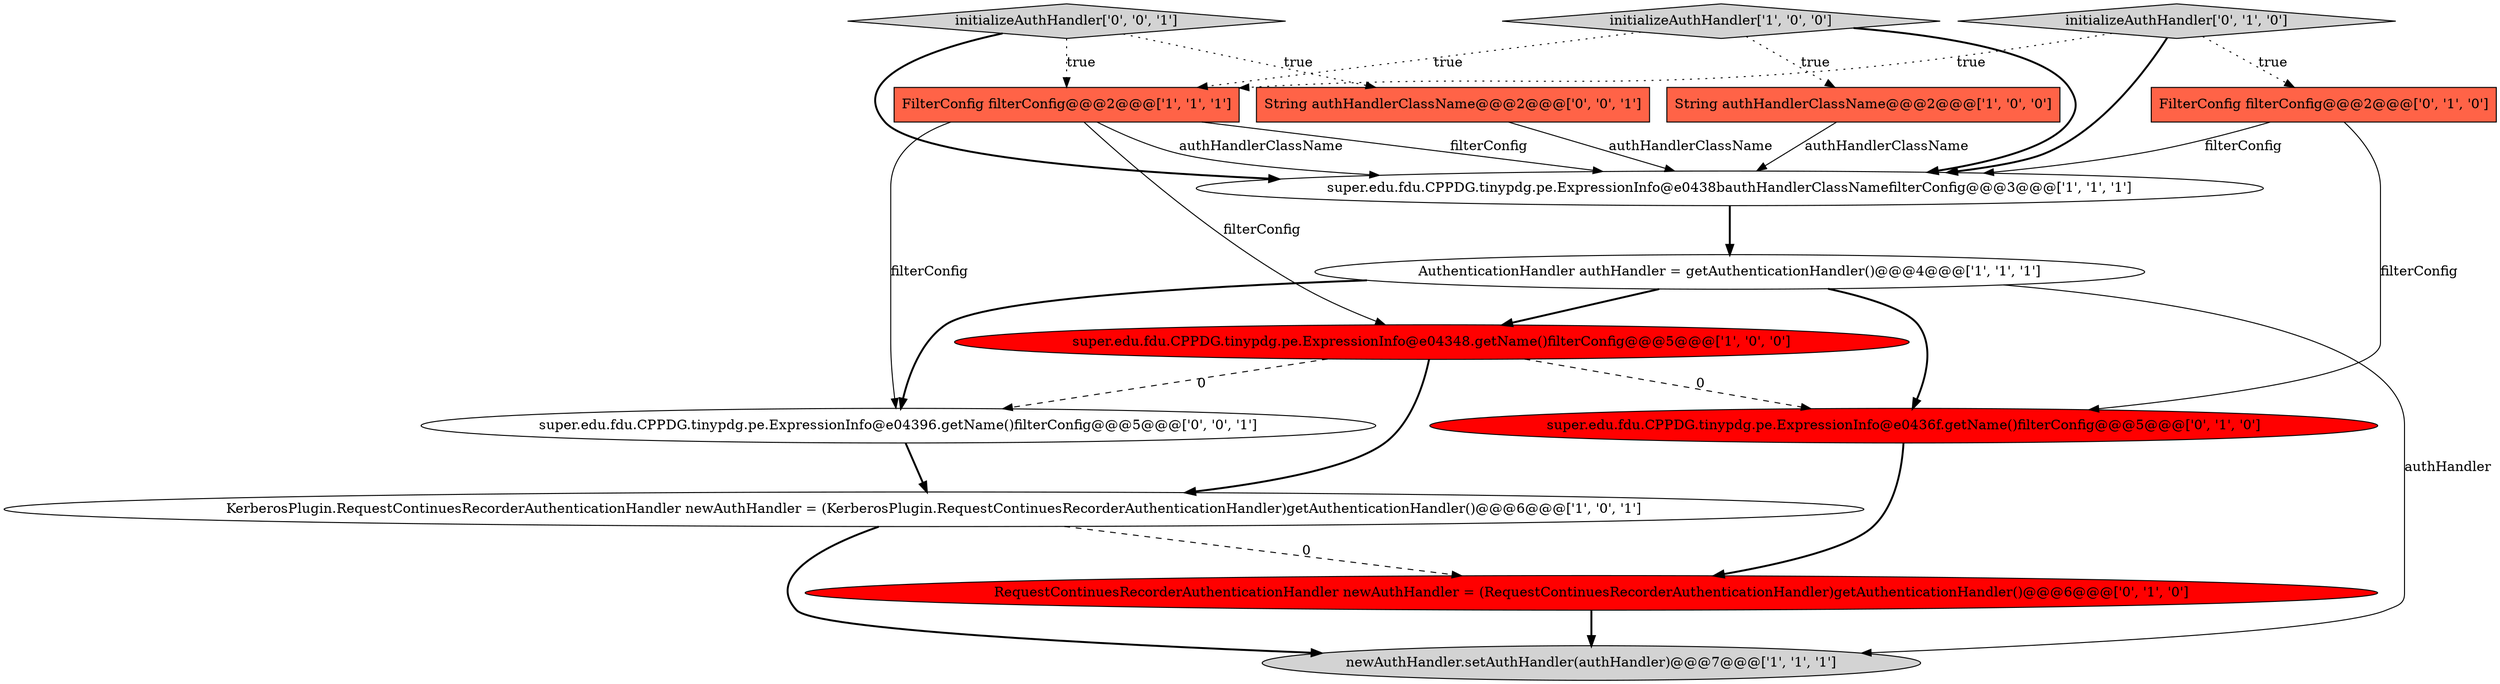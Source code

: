 digraph {
1 [style = filled, label = "newAuthHandler.setAuthHandler(authHandler)@@@7@@@['1', '1', '1']", fillcolor = lightgray, shape = ellipse image = "AAA0AAABBB1BBB"];
9 [style = filled, label = "FilterConfig filterConfig@@@2@@@['0', '1', '0']", fillcolor = tomato, shape = box image = "AAA0AAABBB2BBB"];
6 [style = filled, label = "FilterConfig filterConfig@@@2@@@['1', '1', '1']", fillcolor = tomato, shape = box image = "AAA0AAABBB1BBB"];
8 [style = filled, label = "initializeAuthHandler['0', '1', '0']", fillcolor = lightgray, shape = diamond image = "AAA0AAABBB2BBB"];
7 [style = filled, label = "KerberosPlugin.RequestContinuesRecorderAuthenticationHandler newAuthHandler = (KerberosPlugin.RequestContinuesRecorderAuthenticationHandler)getAuthenticationHandler()@@@6@@@['1', '0', '1']", fillcolor = white, shape = ellipse image = "AAA0AAABBB1BBB"];
14 [style = filled, label = "initializeAuthHandler['0', '0', '1']", fillcolor = lightgray, shape = diamond image = "AAA0AAABBB3BBB"];
12 [style = filled, label = "super.edu.fdu.CPPDG.tinypdg.pe.ExpressionInfo@e04396.getName()filterConfig@@@5@@@['0', '0', '1']", fillcolor = white, shape = ellipse image = "AAA0AAABBB3BBB"];
5 [style = filled, label = "super.edu.fdu.CPPDG.tinypdg.pe.ExpressionInfo@e0438bauthHandlerClassNamefilterConfig@@@3@@@['1', '1', '1']", fillcolor = white, shape = ellipse image = "AAA0AAABBB1BBB"];
4 [style = filled, label = "String authHandlerClassName@@@2@@@['1', '0', '0']", fillcolor = tomato, shape = box image = "AAA0AAABBB1BBB"];
3 [style = filled, label = "AuthenticationHandler authHandler = getAuthenticationHandler()@@@4@@@['1', '1', '1']", fillcolor = white, shape = ellipse image = "AAA0AAABBB1BBB"];
2 [style = filled, label = "initializeAuthHandler['1', '0', '0']", fillcolor = lightgray, shape = diamond image = "AAA0AAABBB1BBB"];
11 [style = filled, label = "RequestContinuesRecorderAuthenticationHandler newAuthHandler = (RequestContinuesRecorderAuthenticationHandler)getAuthenticationHandler()@@@6@@@['0', '1', '0']", fillcolor = red, shape = ellipse image = "AAA1AAABBB2BBB"];
0 [style = filled, label = "super.edu.fdu.CPPDG.tinypdg.pe.ExpressionInfo@e04348.getName()filterConfig@@@5@@@['1', '0', '0']", fillcolor = red, shape = ellipse image = "AAA1AAABBB1BBB"];
13 [style = filled, label = "String authHandlerClassName@@@2@@@['0', '0', '1']", fillcolor = tomato, shape = box image = "AAA0AAABBB3BBB"];
10 [style = filled, label = "super.edu.fdu.CPPDG.tinypdg.pe.ExpressionInfo@e0436f.getName()filterConfig@@@5@@@['0', '1', '0']", fillcolor = red, shape = ellipse image = "AAA1AAABBB2BBB"];
6->12 [style = solid, label="filterConfig"];
5->3 [style = bold, label=""];
9->10 [style = solid, label="filterConfig"];
7->1 [style = bold, label=""];
11->1 [style = bold, label=""];
3->1 [style = solid, label="authHandler"];
13->5 [style = solid, label="authHandlerClassName"];
6->5 [style = solid, label="authHandlerClassName"];
7->11 [style = dashed, label="0"];
3->12 [style = bold, label=""];
0->12 [style = dashed, label="0"];
9->5 [style = solid, label="filterConfig"];
12->7 [style = bold, label=""];
14->13 [style = dotted, label="true"];
3->0 [style = bold, label=""];
0->10 [style = dashed, label="0"];
0->7 [style = bold, label=""];
3->10 [style = bold, label=""];
8->6 [style = dotted, label="true"];
8->5 [style = bold, label=""];
2->6 [style = dotted, label="true"];
6->0 [style = solid, label="filterConfig"];
2->4 [style = dotted, label="true"];
4->5 [style = solid, label="authHandlerClassName"];
8->9 [style = dotted, label="true"];
6->5 [style = solid, label="filterConfig"];
2->5 [style = bold, label=""];
14->5 [style = bold, label=""];
10->11 [style = bold, label=""];
14->6 [style = dotted, label="true"];
}
